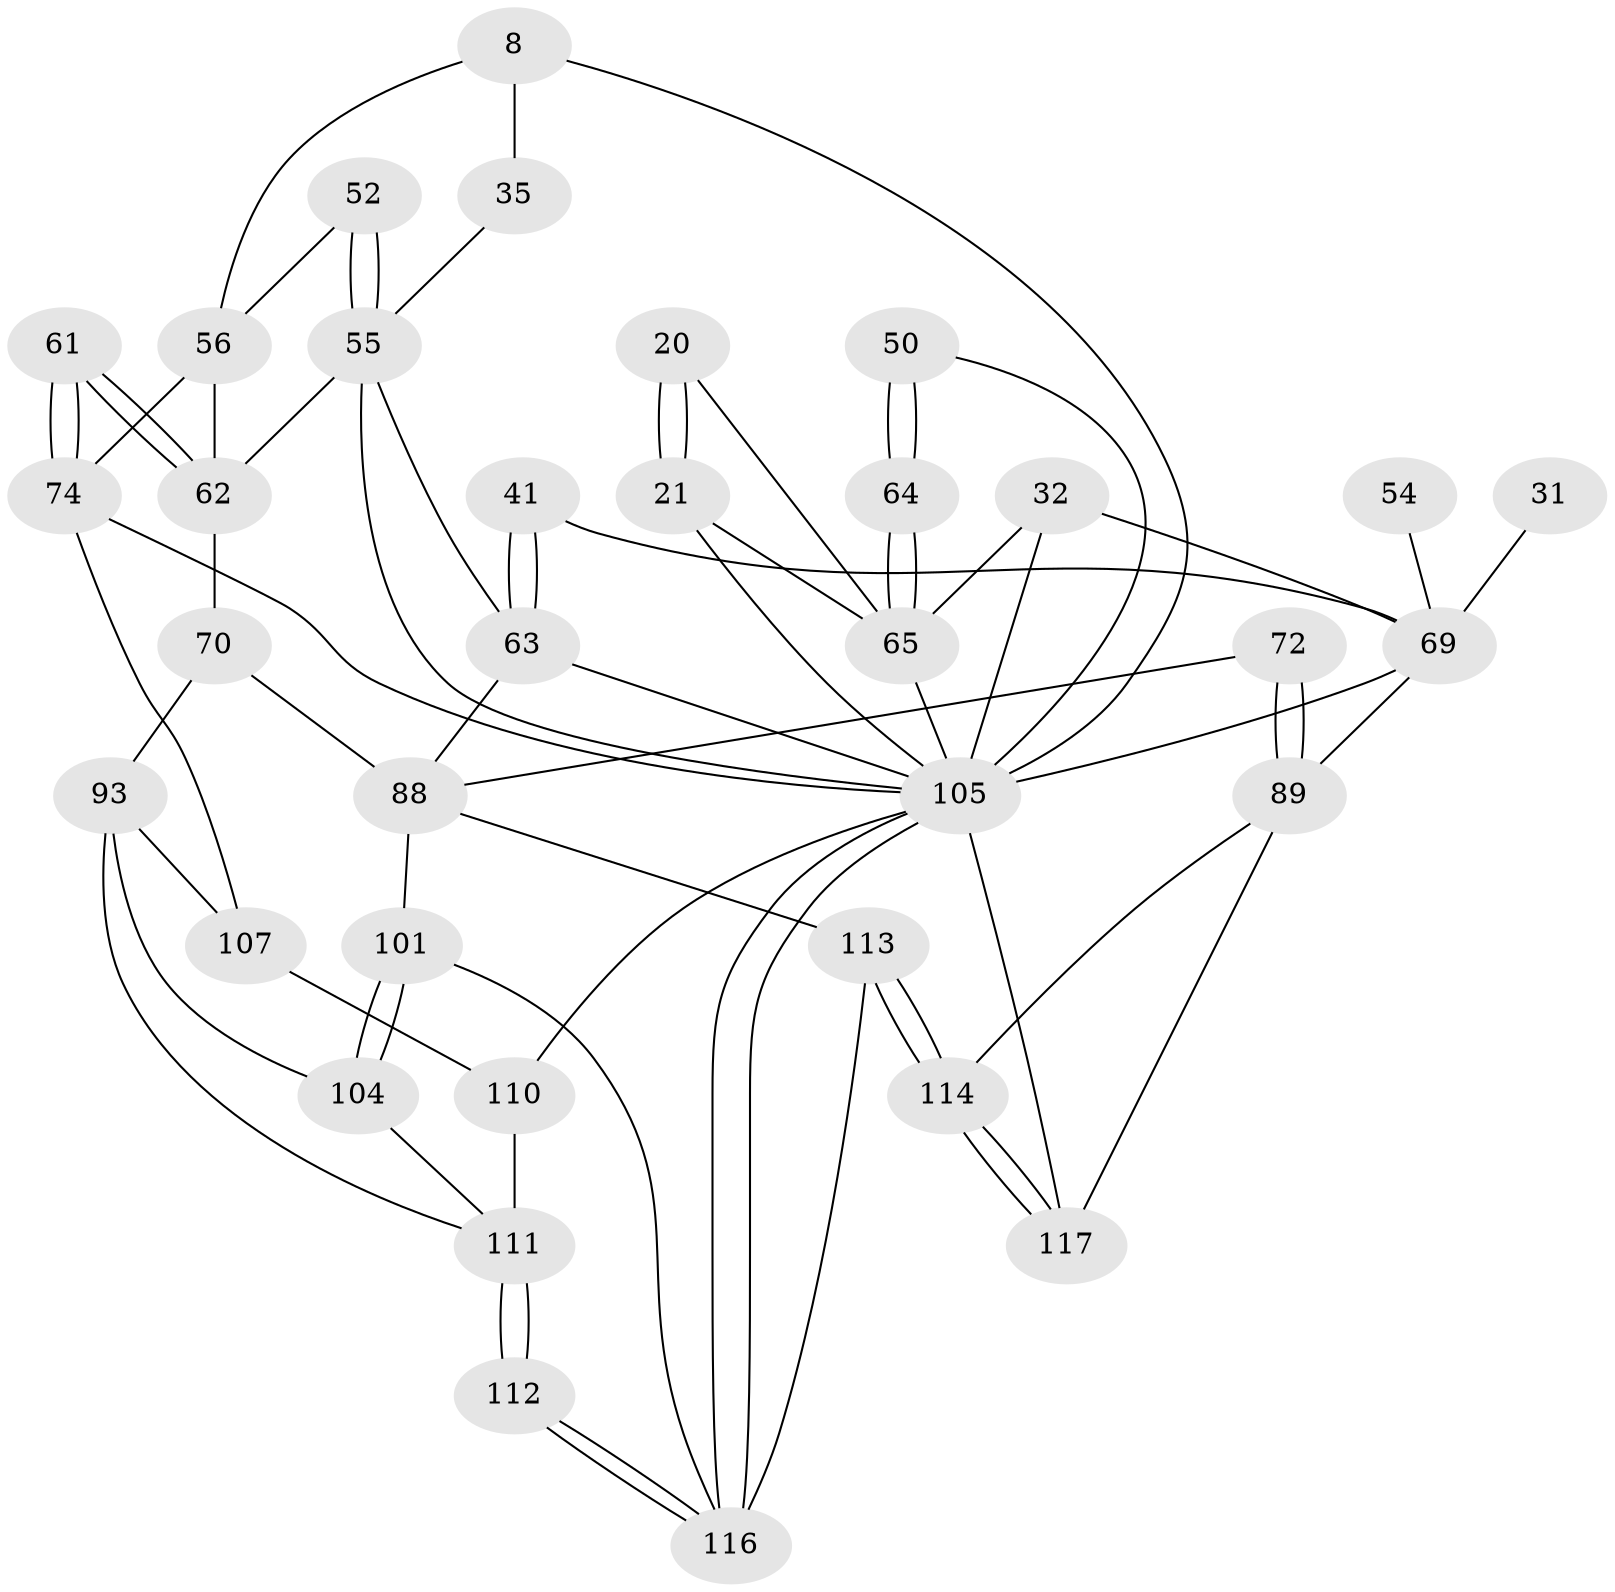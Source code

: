 // original degree distribution, {3: 0.017094017094017096, 5: 0.5128205128205128, 6: 0.2222222222222222, 4: 0.24786324786324787}
// Generated by graph-tools (version 1.1) at 2025/04/03/04/25 22:04:53]
// undirected, 35 vertices, 73 edges
graph export_dot {
graph [start="1"]
  node [color=gray90,style=filled];
  8 [pos="+0.7447340515031847+0.1985415270041723",super="+1+2"];
  20 [pos="+0+0.24405798322042688"];
  21 [pos="+0+0.24834974646533917",super="+16"];
  31 [pos="+0.3608652225824861+0.348952317577929"];
  32 [pos="+0.2469725096747594+0.36249750801388264",super="+29+19"];
  35 [pos="+0.861515994715751+0.2571760733223747"];
  41 [pos="+0.5552071448031022+0.5049008062576212"];
  50 [pos="+0.13186095240138446+0.5258362284619754"];
  52 [pos="+0.8481426618508559+0.3891756109472178"];
  54 [pos="+0.3649647212320249+0.5115965485435151"];
  55 [pos="+0.7614439155870478+0.4951158039196817",super="+38+37"];
  56 [pos="+0.893716272485369+0.4746576615245281",super="+51"];
  61 [pos="+1+0.571992427961718"];
  62 [pos="+0.913324547480971+0.5426661605175649",super="+58"];
  63 [pos="+0.5598396460403317+0.5109624255213377",super="+39+40"];
  64 [pos="+0+0.5348431530408514",super="+44+43"];
  65 [pos="+0+0.5400868751983564",super="+53+45+33"];
  69 [pos="+0.33179680621820956+0.6525770887967679",super="+47+59+30"];
  70 [pos="+0.8199051682515917+0.5851422125788581",super="+66"];
  72 [pos="+0.359204755544769+0.6963145192158555"];
  74 [pos="+1+0.608886009566826",super="+5+4+60"];
  88 [pos="+0.4064658104459401+0.717143523969817",super="+71"];
  89 [pos="+0.2075337383524406+0.8695168139644872",super="+79+73"];
  93 [pos="+0.8999268824935253+0.7802981630698511",super="+82+81"];
  101 [pos="+0.5311561515245647+0.9112120767146908",super="+87+86"];
  104 [pos="+0.6893517473010261+0.9533078704386445",super="+98+97"];
  105 [pos="+1+1",super="+6+80+24+78"];
  107 [pos="+1+0.7767996699869018",super="+92"];
  110 [pos="+0.9620483184751526+0.9626361993377412",super="+106+109"];
  111 [pos="+0.8877451714521052+0.9544786567264391",super="+95+108"];
  112 [pos="+0.7528412460164097+1"];
  113 [pos="+0.3583219624398049+1",super="+103"];
  114 [pos="+0.3542367390894917+1",super="+100+90"];
  116 [pos="+0.7502208266031831+1",super="+115"];
  117 [pos="+0.0943523467967077+1",super="+91+77"];
  8 -- 35 [weight=2];
  8 -- 56;
  8 -- 105;
  20 -- 21 [weight=2];
  20 -- 21;
  20 -- 65;
  21 -- 105 [weight=3];
  21 -- 65;
  31 -- 69 [weight=3];
  32 -- 65 [weight=2];
  32 -- 105 [weight=2];
  32 -- 69 [weight=2];
  35 -- 55;
  41 -- 63 [weight=2];
  41 -- 63;
  41 -- 69;
  50 -- 64 [weight=2];
  50 -- 64;
  50 -- 105;
  52 -- 55 [weight=2];
  52 -- 55;
  52 -- 56;
  54 -- 69 [weight=3];
  55 -- 63;
  55 -- 105;
  55 -- 62;
  56 -- 74 [weight=2];
  56 -- 62;
  61 -- 62;
  61 -- 62;
  61 -- 74 [weight=2];
  61 -- 74;
  62 -- 70 [weight=2];
  63 -- 105;
  63 -- 88;
  64 -- 65 [weight=3];
  64 -- 65;
  65 -- 105;
  69 -- 89;
  69 -- 105 [weight=3];
  70 -- 93;
  70 -- 88;
  72 -- 89 [weight=2];
  72 -- 89;
  72 -- 88;
  74 -- 105;
  74 -- 107;
  88 -- 113;
  88 -- 101 [weight=2];
  89 -- 114;
  89 -- 117;
  93 -- 107 [weight=2];
  93 -- 104;
  93 -- 111;
  101 -- 104 [weight=3];
  101 -- 104;
  101 -- 116;
  104 -- 111 [weight=2];
  105 -- 116;
  105 -- 116;
  105 -- 117 [weight=3];
  105 -- 110;
  107 -- 110 [weight=2];
  110 -- 111 [weight=2];
  111 -- 112 [weight=2];
  111 -- 112;
  112 -- 116;
  112 -- 116;
  113 -- 114 [weight=2];
  113 -- 114;
  113 -- 116 [weight=2];
  114 -- 117 [weight=2];
  114 -- 117;
}
